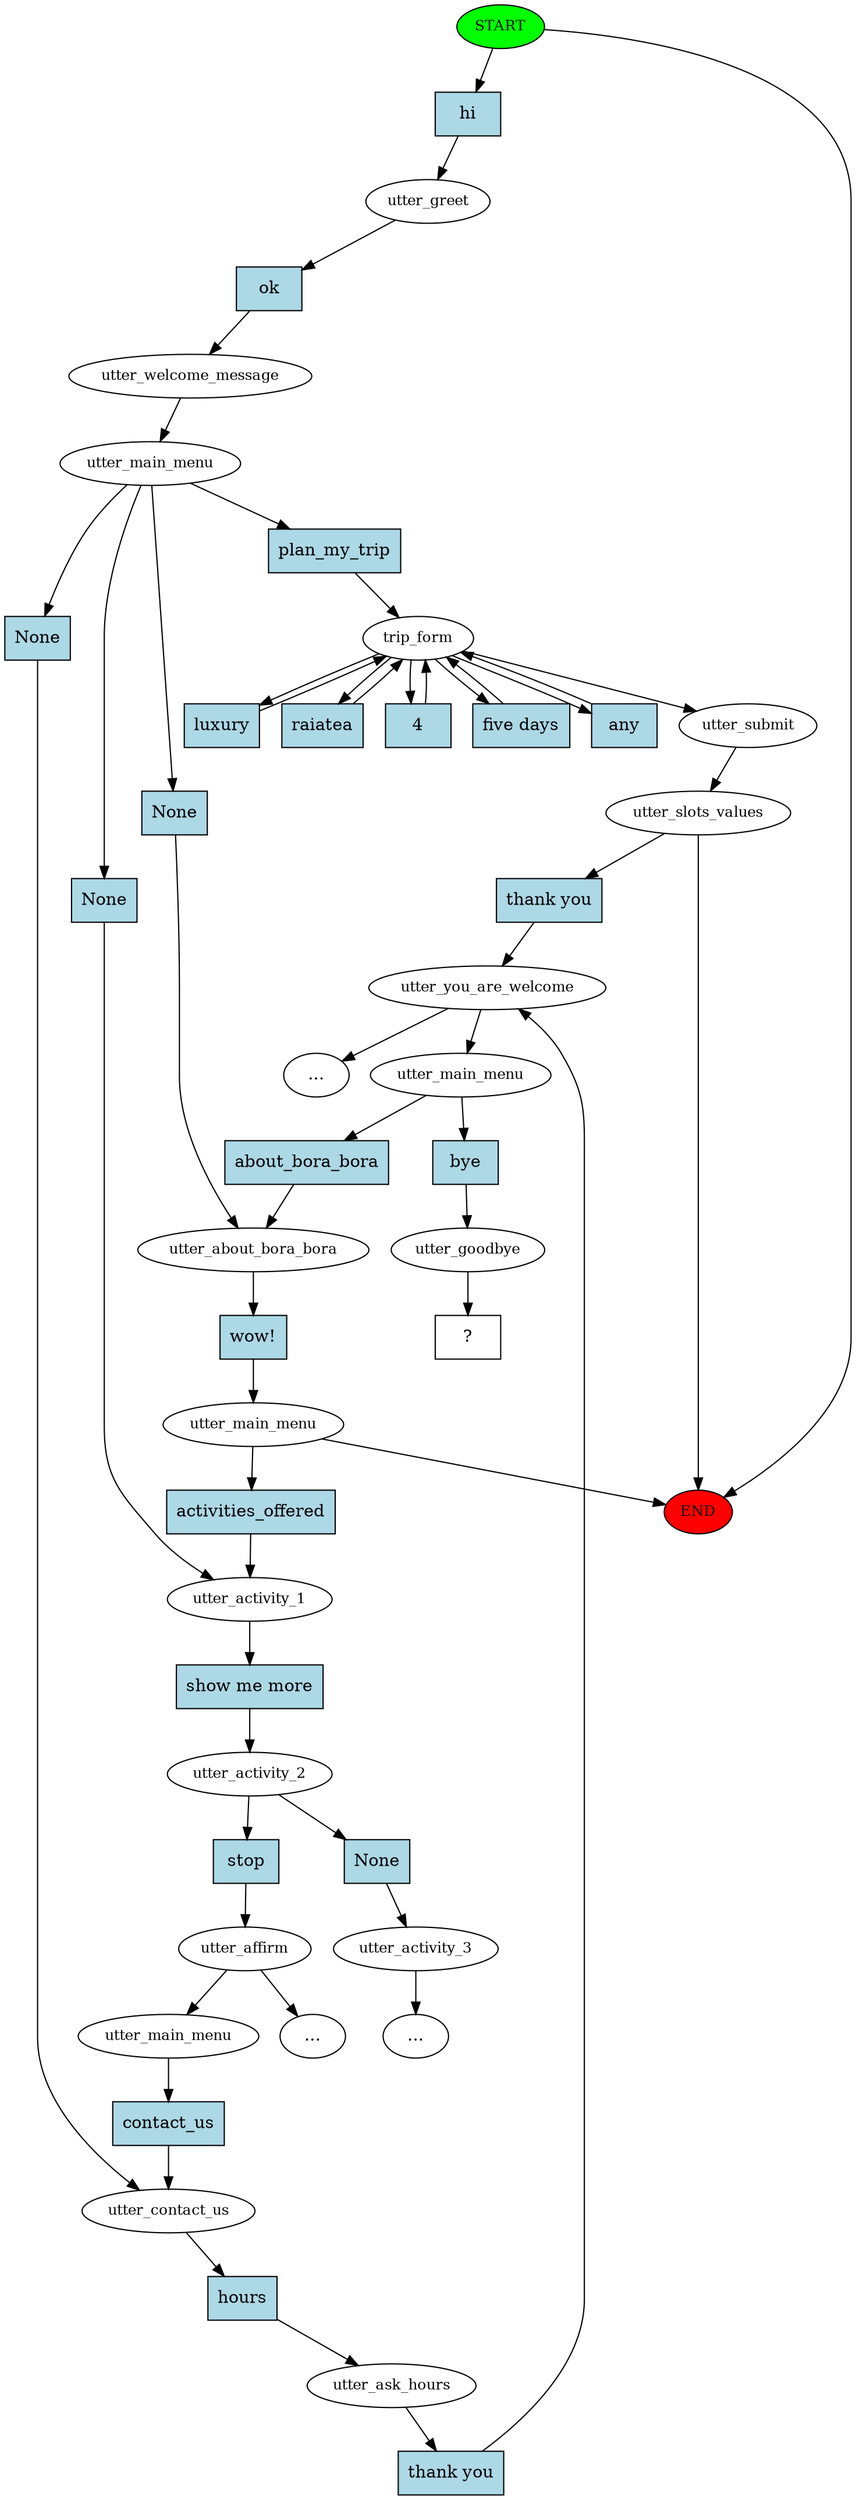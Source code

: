 digraph  {
0 [class="start active", fillcolor=green, fontsize=12, label=START, style=filled];
"-1" [class=end, fillcolor=red, fontsize=12, label=END, style=filled];
1 [class=active, fontsize=12, label=utter_greet];
2 [class=active, fontsize=12, label=utter_welcome_message];
3 [class=active, fontsize=12, label=utter_main_menu];
4 [class=active, fontsize=12, label=trip_form];
5 [class=active, fontsize=12, label=utter_submit];
6 [class=active, fontsize=12, label=utter_slots_values];
13 [class=active, fontsize=12, label=utter_you_are_welcome];
45 [class=active, fontsize=12, label=utter_about_bora_bora];
46 [class=active, fontsize=12, label=utter_main_menu];
50 [class=active, fontsize=12, label=utter_contact_us];
51 [class=active, fontsize=12, label=utter_ask_hours];
"-8" [class=ellipsis, label="..."];
56 [class=active, fontsize=12, label=utter_activity_1];
57 [class=active, fontsize=12, label=utter_activity_2];
58 [class="", fontsize=12, label=utter_activity_3];
"-9" [class=ellipsis, label="..."];
64 [class=active, fontsize=12, label=utter_affirm];
"-10" [class=ellipsis, label="..."];
77 [class=active, fontsize=12, label=utter_main_menu];
83 [class=active, fontsize=12, label=utter_main_menu];
88 [class=active, fontsize=12, label=utter_goodbye];
89 [class="intent dashed active", label="  ?  ", shape=rect];
90 [class="intent active", fillcolor=lightblue, label=hi, shape=rect, style=filled];
91 [class="intent active", fillcolor=lightblue, label=ok, shape=rect, style=filled];
92 [class="intent active", fillcolor=lightblue, label=plan_my_trip, shape=rect, style=filled];
93 [class=intent, fillcolor=lightblue, label=None, shape=rect, style=filled];
94 [class=intent, fillcolor=lightblue, label=None, shape=rect, style=filled];
95 [class=intent, fillcolor=lightblue, label=None, shape=rect, style=filled];
96 [class="intent active", fillcolor=lightblue, label=luxury, shape=rect, style=filled];
97 [class="intent active", fillcolor=lightblue, label=raiatea, shape=rect, style=filled];
98 [class="intent active", fillcolor=lightblue, label=4, shape=rect, style=filled];
99 [class="intent active", fillcolor=lightblue, label="five days", shape=rect, style=filled];
100 [class="intent active", fillcolor=lightblue, label=any, shape=rect, style=filled];
101 [class="intent active", fillcolor=lightblue, label="thank you", shape=rect, style=filled];
102 [class="intent active", fillcolor=lightblue, label="wow!", shape=rect, style=filled];
103 [class="intent active", fillcolor=lightblue, label=activities_offered, shape=rect, style=filled];
104 [class="intent active", fillcolor=lightblue, label=hours, shape=rect, style=filled];
105 [class="intent active", fillcolor=lightblue, label="thank you", shape=rect, style=filled];
106 [class="intent active", fillcolor=lightblue, label="show me more", shape=rect, style=filled];
107 [class=intent, fillcolor=lightblue, label=None, shape=rect, style=filled];
108 [class="intent active", fillcolor=lightblue, label=stop, shape=rect, style=filled];
109 [class="intent active", fillcolor=lightblue, label=about_bora_bora, shape=rect, style=filled];
110 [class="intent active", fillcolor=lightblue, label=bye, shape=rect, style=filled];
111 [class="intent active", fillcolor=lightblue, label=contact_us, shape=rect, style=filled];
0 -> "-1"  [class="", key=NONE, label=""];
0 -> 90  [class=active, key=0];
1 -> 91  [class=active, key=0];
2 -> 3  [class=active, key=NONE, label=""];
3 -> 92  [class=active, key=0];
3 -> 93  [class="", key=0];
3 -> 94  [class="", key=0];
3 -> 95  [class="", key=0];
4 -> 5  [class=active, key=NONE, label=""];
4 -> 96  [class=active, key=0];
4 -> 97  [class=active, key=0];
4 -> 98  [class=active, key=0];
4 -> 99  [class=active, key=0];
4 -> 100  [class=active, key=0];
5 -> 6  [class=active, key=NONE, label=""];
6 -> "-1"  [class="", key=NONE, label=""];
6 -> 101  [class=active, key=0];
13 -> "-8"  [class="", key=NONE, label=""];
13 -> 77  [class=active, key=NONE, label=""];
45 -> 102  [class=active, key=0];
46 -> "-1"  [class="", key=NONE, label=""];
46 -> 103  [class=active, key=0];
50 -> 104  [class=active, key=0];
51 -> 105  [class=active, key=0];
56 -> 106  [class=active, key=0];
57 -> 107  [class="", key=0];
57 -> 108  [class=active, key=0];
58 -> "-9"  [class="", key=NONE, label=""];
64 -> "-10"  [class="", key=NONE, label=""];
64 -> 83  [class=active, key=NONE, label=""];
77 -> 109  [class=active, key=0];
77 -> 110  [class=active, key=0];
83 -> 111  [class=active, key=0];
88 -> 89  [class=active, key=NONE, label=""];
90 -> 1  [class=active, key=0];
91 -> 2  [class=active, key=0];
92 -> 4  [class=active, key=0];
93 -> 45  [class="", key=0];
94 -> 50  [class="", key=0];
95 -> 56  [class="", key=0];
96 -> 4  [class=active, key=0];
97 -> 4  [class=active, key=0];
98 -> 4  [class=active, key=0];
99 -> 4  [class=active, key=0];
100 -> 4  [class=active, key=0];
101 -> 13  [class=active, key=0];
102 -> 46  [class=active, key=0];
103 -> 56  [class=active, key=0];
104 -> 51  [class=active, key=0];
105 -> 13  [class=active, key=0];
106 -> 57  [class=active, key=0];
107 -> 58  [class="", key=0];
108 -> 64  [class=active, key=0];
109 -> 45  [class=active, key=0];
110 -> 88  [class=active, key=0];
111 -> 50  [class=active, key=0];
}
